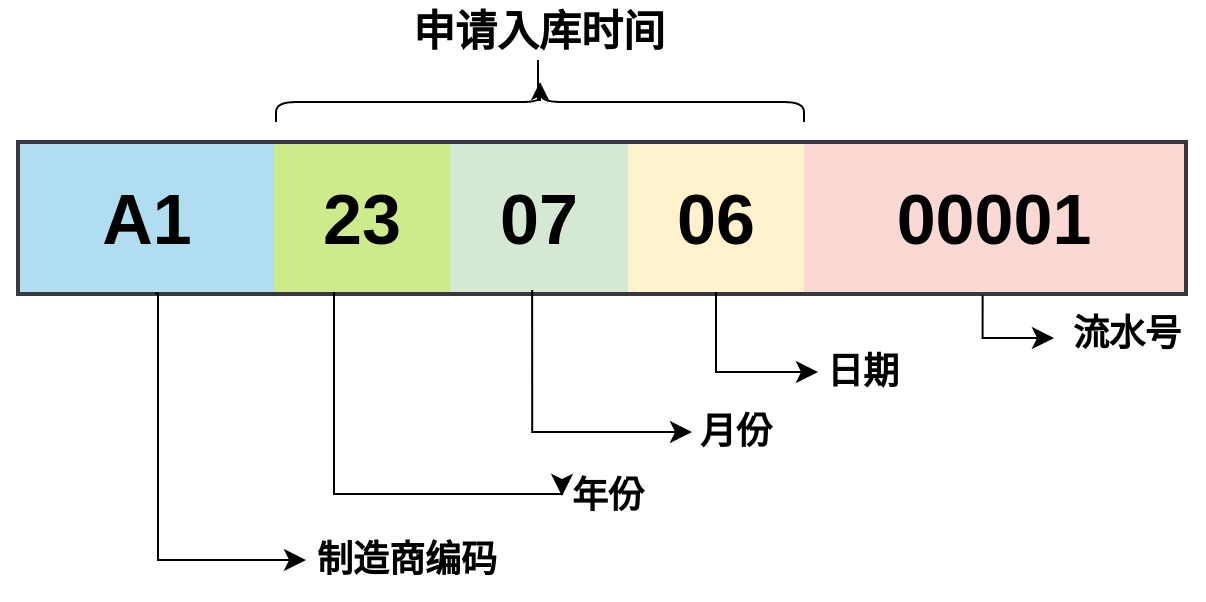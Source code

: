 <mxfile version="21.6.1" type="github">
  <diagram name="第 1 页" id="ergHUzXghdu48mOkxfZ9">
    <mxGraphModel dx="842" dy="506" grid="0" gridSize="10" guides="1" tooltips="1" connect="1" arrows="1" fold="1" page="1" pageScale="1" pageWidth="827" pageHeight="1169" background="none" math="0" shadow="0">
      <root>
        <mxCell id="0" />
        <mxCell id="1" parent="0" />
        <mxCell id="fPxglKkb8lsgMMI8yU8m-1" value="" style="shape=table;startSize=0;container=1;collapsible=0;childLayout=tableLayout;fontSize=25;swimlaneLine=1;strokeWidth=4;perimeterSpacing=0;fontStyle=1;labelBorderColor=default;strokeColor=#36393d;gradientDirection=radial;fillColor=#cdeb8b;" vertex="1" parent="1">
          <mxGeometry x="66" y="164" width="582" height="74" as="geometry" />
        </mxCell>
        <mxCell id="fPxglKkb8lsgMMI8yU8m-2" value="" style="shape=tableRow;horizontal=0;startSize=0;swimlaneHead=0;swimlaneBody=0;strokeColor=inherit;top=0;left=0;bottom=0;right=0;collapsible=0;dropTarget=0;fillColor=none;points=[[0,0.5],[1,0.5]];portConstraint=eastwest;fontSize=16;" vertex="1" parent="fPxglKkb8lsgMMI8yU8m-1">
          <mxGeometry width="582" height="74" as="geometry" />
        </mxCell>
        <mxCell id="fPxglKkb8lsgMMI8yU8m-3" value="&lt;font style=&quot;font-size: 35px;&quot;&gt;A1&lt;/font&gt;" style="shape=partialRectangle;html=1;whiteSpace=wrap;connectable=0;strokeColor=#000000;overflow=hidden;fillColor=#b1ddf0;top=0;left=0;bottom=0;right=0;pointerEvents=1;fontSize=35;fontStyle=1;strokeWidth=20;" vertex="1" parent="fPxglKkb8lsgMMI8yU8m-2">
          <mxGeometry width="127" height="74" as="geometry">
            <mxRectangle width="127" height="74" as="alternateBounds" />
          </mxGeometry>
        </mxCell>
        <mxCell id="fPxglKkb8lsgMMI8yU8m-4" value="&lt;b style=&quot;font-size: 35px;&quot;&gt;&lt;font style=&quot;font-size: 35px;&quot;&gt;23&lt;/font&gt;&lt;/b&gt;" style="shape=partialRectangle;html=1;whiteSpace=wrap;connectable=0;strokeColor=#36393d;overflow=hidden;fillColor=#cdeb8b;top=0;left=0;bottom=0;right=0;pointerEvents=1;fontSize=35;strokeWidth=20;" vertex="1" parent="fPxglKkb8lsgMMI8yU8m-2">
          <mxGeometry x="127" width="88" height="74" as="geometry">
            <mxRectangle width="88" height="74" as="alternateBounds" />
          </mxGeometry>
        </mxCell>
        <mxCell id="fPxglKkb8lsgMMI8yU8m-118" value="&lt;b style=&quot;border-color: var(--border-color); font-size: 35px;&quot;&gt;&lt;font style=&quot;border-color: var(--border-color); font-size: 35px;&quot;&gt;07&lt;/font&gt;&lt;/b&gt;" style="shape=partialRectangle;html=1;whiteSpace=wrap;connectable=0;strokeColor=#82b366;overflow=hidden;fillColor=#d5e8d4;top=0;left=0;bottom=0;right=0;pointerEvents=1;fontSize=35;strokeWidth=20;" vertex="1" parent="fPxglKkb8lsgMMI8yU8m-2">
          <mxGeometry x="215" width="89" height="74" as="geometry">
            <mxRectangle width="89" height="74" as="alternateBounds" />
          </mxGeometry>
        </mxCell>
        <mxCell id="fPxglKkb8lsgMMI8yU8m-126" value="&lt;b style=&quot;border-color: var(--border-color); font-size: 35px;&quot;&gt;&lt;font style=&quot;border-color: var(--border-color); font-size: 35px;&quot;&gt;06&lt;/font&gt;&lt;/b&gt;" style="shape=partialRectangle;html=1;whiteSpace=wrap;connectable=0;strokeColor=#d6b656;overflow=hidden;fillColor=#fff2cc;top=0;left=0;bottom=0;right=0;pointerEvents=1;fontSize=35;strokeWidth=20;" vertex="1" parent="fPxglKkb8lsgMMI8yU8m-2">
          <mxGeometry x="304" width="88" height="74" as="geometry">
            <mxRectangle width="88" height="74" as="alternateBounds" />
          </mxGeometry>
        </mxCell>
        <mxCell id="fPxglKkb8lsgMMI8yU8m-5" value="&lt;b style=&quot;font-size: 35px;&quot;&gt;&lt;font style=&quot;font-size: 35px;&quot;&gt;00001&lt;/font&gt;&lt;/b&gt;" style="shape=partialRectangle;html=1;whiteSpace=wrap;connectable=0;strokeColor=#000000;overflow=hidden;fillColor=#fad9d5;top=0;left=0;bottom=0;right=0;pointerEvents=1;fontSize=35;strokeWidth=20;" vertex="1" parent="fPxglKkb8lsgMMI8yU8m-2">
          <mxGeometry x="392" width="190" height="74" as="geometry">
            <mxRectangle width="190" height="74" as="alternateBounds" />
          </mxGeometry>
        </mxCell>
        <mxCell id="fPxglKkb8lsgMMI8yU8m-26" value="流水号" style="text;strokeColor=none;fillColor=none;html=1;fontSize=18;fontStyle=1;verticalAlign=middle;align=center;" vertex="1" parent="1">
          <mxGeometry x="583" y="243" width="71" height="31" as="geometry" />
        </mxCell>
        <mxCell id="fPxglKkb8lsgMMI8yU8m-29" value="" style="edgeStyle=segmentEdgeStyle;endArrow=classic;html=1;curved=0;rounded=0;endSize=8;startSize=8;exitX=0.827;exitY=1.024;exitDx=0;exitDy=0;exitPerimeter=0;" edge="1" parent="1" source="fPxglKkb8lsgMMI8yU8m-1" target="fPxglKkb8lsgMMI8yU8m-26">
          <mxGeometry width="50" height="50" relative="1" as="geometry">
            <mxPoint x="440" y="373" as="sourcePoint" />
            <mxPoint x="605" y="265" as="targetPoint" />
            <Array as="points">
              <mxPoint x="547" y="261" />
            </Array>
          </mxGeometry>
        </mxCell>
        <mxCell id="fPxglKkb8lsgMMI8yU8m-30" value="&amp;nbsp;年份" style="text;strokeColor=none;fillColor=none;html=1;fontSize=18;fontStyle=1;verticalAlign=middle;align=center;" vertex="1" parent="1">
          <mxGeometry x="337" y="325" width="40" height="30" as="geometry" />
        </mxCell>
        <mxCell id="fPxglKkb8lsgMMI8yU8m-31" value="" style="edgeStyle=segmentEdgeStyle;endArrow=classic;html=1;curved=0;rounded=0;endSize=8;startSize=8;entryX=0;entryY=0.5;entryDx=0;entryDy=0;" edge="1" parent="1" target="fPxglKkb8lsgMMI8yU8m-30" source="fPxglKkb8lsgMMI8yU8m-2">
          <mxGeometry width="50" height="50" relative="1" as="geometry">
            <mxPoint x="326.04" y="330.975" as="sourcePoint" />
            <mxPoint x="317" y="370" as="targetPoint" />
            <Array as="points">
              <mxPoint x="223" y="339" />
              <mxPoint x="337" y="339" />
            </Array>
          </mxGeometry>
        </mxCell>
        <mxCell id="fPxglKkb8lsgMMI8yU8m-34" value="制造商编码" style="text;strokeColor=none;fillColor=none;html=1;fontSize=18;fontStyle=1;verticalAlign=middle;align=center;" vertex="1" parent="1">
          <mxGeometry x="209" y="352" width="100" height="40" as="geometry" />
        </mxCell>
        <mxCell id="fPxglKkb8lsgMMI8yU8m-35" value="" style="edgeStyle=segmentEdgeStyle;endArrow=classic;html=1;curved=0;rounded=0;endSize=8;startSize=8;exitX=0.116;exitY=1.009;exitDx=0;exitDy=0;exitPerimeter=0;" edge="1" parent="1" target="fPxglKkb8lsgMMI8yU8m-34" source="fPxglKkb8lsgMMI8yU8m-1">
          <mxGeometry width="50" height="50" relative="1" as="geometry">
            <mxPoint x="135" y="327" as="sourcePoint" />
            <mxPoint x="240" y="394" as="targetPoint" />
            <Array as="points">
              <mxPoint x="135" y="239" />
              <mxPoint x="135" y="372" />
            </Array>
          </mxGeometry>
        </mxCell>
        <mxCell id="fPxglKkb8lsgMMI8yU8m-131" value="日期" style="text;strokeColor=none;fillColor=none;html=1;fontSize=18;fontStyle=1;verticalAlign=middle;align=center;" vertex="1" parent="1">
          <mxGeometry x="467" y="263" width="40" height="30" as="geometry" />
        </mxCell>
        <mxCell id="fPxglKkb8lsgMMI8yU8m-134" value="" style="edgeStyle=segmentEdgeStyle;endArrow=classic;html=1;curved=0;rounded=0;endSize=8;startSize=8;" edge="1" parent="1">
          <mxGeometry width="50" height="50" relative="1" as="geometry">
            <mxPoint x="414" y="238" as="sourcePoint" />
            <mxPoint x="465" y="278" as="targetPoint" />
            <Array as="points">
              <mxPoint x="414" y="278" />
              <mxPoint x="465" y="278" />
            </Array>
          </mxGeometry>
        </mxCell>
        <mxCell id="fPxglKkb8lsgMMI8yU8m-137" value="" style="edgeStyle=segmentEdgeStyle;endArrow=classic;html=1;curved=0;rounded=0;endSize=8;startSize=8;exitX=0.44;exitY=0.986;exitDx=0;exitDy=0;exitPerimeter=0;entryX=0;entryY=0.5;entryDx=0;entryDy=0;" edge="1" parent="1" source="fPxglKkb8lsgMMI8yU8m-2">
          <mxGeometry width="50" height="50" relative="1" as="geometry">
            <mxPoint x="233" y="248" as="sourcePoint" />
            <mxPoint x="402" y="308" as="targetPoint" />
            <Array as="points">
              <mxPoint x="322" y="308" />
            </Array>
          </mxGeometry>
        </mxCell>
        <mxCell id="fPxglKkb8lsgMMI8yU8m-139" value="" style="shape=curlyBracket;whiteSpace=wrap;html=1;rounded=1;labelPosition=left;verticalLabelPosition=middle;align=right;verticalAlign=middle;direction=south;" vertex="1" parent="1">
          <mxGeometry x="194" y="133" width="264" height="20" as="geometry" />
        </mxCell>
        <mxCell id="fPxglKkb8lsgMMI8yU8m-143" value="" style="edgeStyle=orthogonalEdgeStyle;rounded=0;orthogonalLoop=1;jettySize=auto;html=1;" edge="1" parent="1" source="fPxglKkb8lsgMMI8yU8m-140" target="fPxglKkb8lsgMMI8yU8m-139">
          <mxGeometry relative="1" as="geometry" />
        </mxCell>
        <mxCell id="fPxglKkb8lsgMMI8yU8m-140" value="申请入库时间" style="text;strokeColor=none;fillColor=none;html=1;fontSize=21;fontStyle=1;verticalAlign=middle;align=center;" vertex="1" parent="1">
          <mxGeometry x="305" y="92" width="40" height="30" as="geometry" />
        </mxCell>
        <mxCell id="fPxglKkb8lsgMMI8yU8m-142" value="&amp;nbsp;月份" style="text;strokeColor=none;fillColor=none;html=1;fontSize=18;fontStyle=1;verticalAlign=middle;align=center;" vertex="1" parent="1">
          <mxGeometry x="401" y="293" width="40" height="30" as="geometry" />
        </mxCell>
      </root>
    </mxGraphModel>
  </diagram>
</mxfile>
